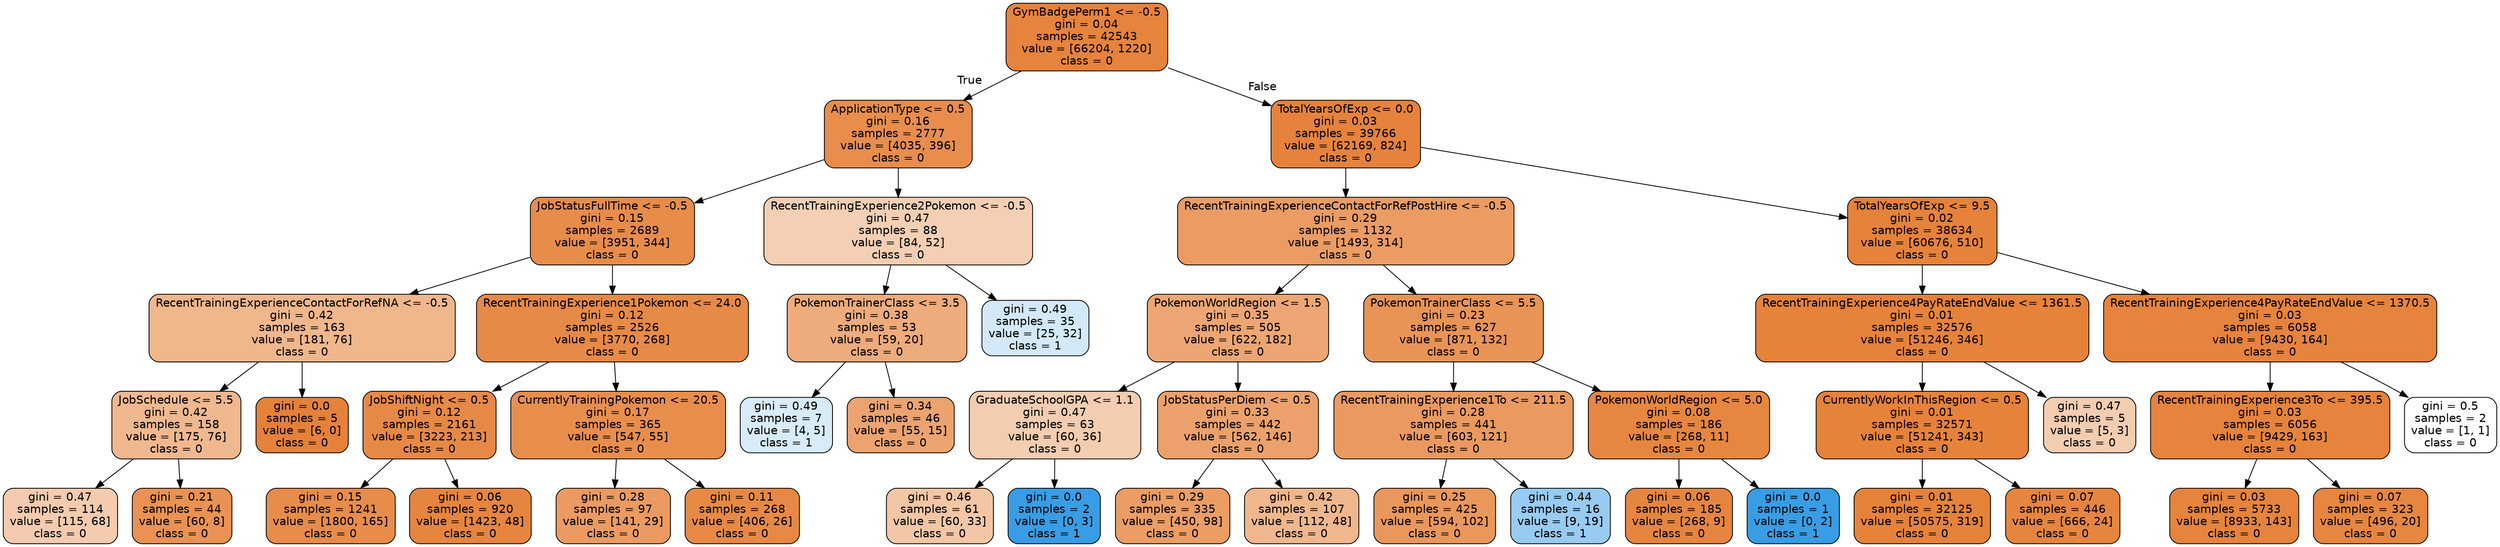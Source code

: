 digraph Tree {
node [shape=box, style="filled, rounded", color="black", fontname=helvetica] ;
edge [fontname=helvetica] ;
0 [label="GymBadgePerm1 <= -0.5\ngini = 0.04\nsamples = 42543\nvalue = [66204, 1220]\nclass = 0", fillcolor="#e58139fa"] ;
1 [label="ApplicationType <= 0.5\ngini = 0.16\nsamples = 2777\nvalue = [4035, 396]\nclass = 0", fillcolor="#e58139e6"] ;
0 -> 1 [labeldistance=2.5, labelangle=45, headlabel="True"] ;
2 [label="JobStatusFullTime <= -0.5\ngini = 0.15\nsamples = 2689\nvalue = [3951, 344]\nclass = 0", fillcolor="#e58139e9"] ;
1 -> 2 ;
3 [label="RecentTrainingExperienceContactForRefNA <= -0.5\ngini = 0.42\nsamples = 163\nvalue = [181, 76]\nclass = 0", fillcolor="#e5813994"] ;
2 -> 3 ;
4 [label="JobSchedule <= 5.5\ngini = 0.42\nsamples = 158\nvalue = [175, 76]\nclass = 0", fillcolor="#e5813990"] ;
3 -> 4 ;
5 [label="gini = 0.47\nsamples = 114\nvalue = [115, 68]\nclass = 0", fillcolor="#e5813968"] ;
4 -> 5 ;
6 [label="gini = 0.21\nsamples = 44\nvalue = [60, 8]\nclass = 0", fillcolor="#e58139dd"] ;
4 -> 6 ;
7 [label="gini = 0.0\nsamples = 5\nvalue = [6, 0]\nclass = 0", fillcolor="#e58139ff"] ;
3 -> 7 ;
8 [label="RecentTrainingExperience1Pokemon <= 24.0\ngini = 0.12\nsamples = 2526\nvalue = [3770, 268]\nclass = 0", fillcolor="#e58139ed"] ;
2 -> 8 ;
9 [label="JobShiftNight <= 0.5\ngini = 0.12\nsamples = 2161\nvalue = [3223, 213]\nclass = 0", fillcolor="#e58139ee"] ;
8 -> 9 ;
10 [label="gini = 0.15\nsamples = 1241\nvalue = [1800, 165]\nclass = 0", fillcolor="#e58139e8"] ;
9 -> 10 ;
11 [label="gini = 0.06\nsamples = 920\nvalue = [1423, 48]\nclass = 0", fillcolor="#e58139f6"] ;
9 -> 11 ;
12 [label="CurrentlyTrainingPokemon <= 20.5\ngini = 0.17\nsamples = 365\nvalue = [547, 55]\nclass = 0", fillcolor="#e58139e5"] ;
8 -> 12 ;
13 [label="gini = 0.28\nsamples = 97\nvalue = [141, 29]\nclass = 0", fillcolor="#e58139cb"] ;
12 -> 13 ;
14 [label="gini = 0.11\nsamples = 268\nvalue = [406, 26]\nclass = 0", fillcolor="#e58139ef"] ;
12 -> 14 ;
15 [label="RecentTrainingExperience2Pokemon <= -0.5\ngini = 0.47\nsamples = 88\nvalue = [84, 52]\nclass = 0", fillcolor="#e5813961"] ;
1 -> 15 ;
16 [label="PokemonTrainerClass <= 3.5\ngini = 0.38\nsamples = 53\nvalue = [59, 20]\nclass = 0", fillcolor="#e58139a9"] ;
15 -> 16 ;
17 [label="gini = 0.49\nsamples = 7\nvalue = [4, 5]\nclass = 1", fillcolor="#399de533"] ;
16 -> 17 ;
18 [label="gini = 0.34\nsamples = 46\nvalue = [55, 15]\nclass = 0", fillcolor="#e58139b9"] ;
16 -> 18 ;
19 [label="gini = 0.49\nsamples = 35\nvalue = [25, 32]\nclass = 1", fillcolor="#399de538"] ;
15 -> 19 ;
20 [label="TotalYearsOfExp <= 0.0\ngini = 0.03\nsamples = 39766\nvalue = [62169, 824]\nclass = 0", fillcolor="#e58139fc"] ;
0 -> 20 [labeldistance=2.5, labelangle=-45, headlabel="False"] ;
21 [label="RecentTrainingExperienceContactForRefPostHire <= -0.5\ngini = 0.29\nsamples = 1132\nvalue = [1493, 314]\nclass = 0", fillcolor="#e58139c9"] ;
20 -> 21 ;
22 [label="PokemonWorldRegion <= 1.5\ngini = 0.35\nsamples = 505\nvalue = [622, 182]\nclass = 0", fillcolor="#e58139b4"] ;
21 -> 22 ;
23 [label="GraduateSchoolGPA <= 1.1\ngini = 0.47\nsamples = 63\nvalue = [60, 36]\nclass = 0", fillcolor="#e5813966"] ;
22 -> 23 ;
24 [label="gini = 0.46\nsamples = 61\nvalue = [60, 33]\nclass = 0", fillcolor="#e5813973"] ;
23 -> 24 ;
25 [label="gini = 0.0\nsamples = 2\nvalue = [0, 3]\nclass = 1", fillcolor="#399de5ff"] ;
23 -> 25 ;
26 [label="JobStatusPerDiem <= 0.5\ngini = 0.33\nsamples = 442\nvalue = [562, 146]\nclass = 0", fillcolor="#e58139bd"] ;
22 -> 26 ;
27 [label="gini = 0.29\nsamples = 335\nvalue = [450, 98]\nclass = 0", fillcolor="#e58139c7"] ;
26 -> 27 ;
28 [label="gini = 0.42\nsamples = 107\nvalue = [112, 48]\nclass = 0", fillcolor="#e5813992"] ;
26 -> 28 ;
29 [label="PokemonTrainerClass <= 5.5\ngini = 0.23\nsamples = 627\nvalue = [871, 132]\nclass = 0", fillcolor="#e58139d8"] ;
21 -> 29 ;
30 [label="RecentTrainingExperience1To <= 211.5\ngini = 0.28\nsamples = 441\nvalue = [603, 121]\nclass = 0", fillcolor="#e58139cc"] ;
29 -> 30 ;
31 [label="gini = 0.25\nsamples = 425\nvalue = [594, 102]\nclass = 0", fillcolor="#e58139d3"] ;
30 -> 31 ;
32 [label="gini = 0.44\nsamples = 16\nvalue = [9, 19]\nclass = 1", fillcolor="#399de586"] ;
30 -> 32 ;
33 [label="PokemonWorldRegion <= 5.0\ngini = 0.08\nsamples = 186\nvalue = [268, 11]\nclass = 0", fillcolor="#e58139f5"] ;
29 -> 33 ;
34 [label="gini = 0.06\nsamples = 185\nvalue = [268, 9]\nclass = 0", fillcolor="#e58139f6"] ;
33 -> 34 ;
35 [label="gini = 0.0\nsamples = 1\nvalue = [0, 2]\nclass = 1", fillcolor="#399de5ff"] ;
33 -> 35 ;
36 [label="TotalYearsOfExp <= 9.5\ngini = 0.02\nsamples = 38634\nvalue = [60676, 510]\nclass = 0", fillcolor="#e58139fd"] ;
20 -> 36 ;
37 [label="RecentTrainingExperience4PayRateEndValue <= 1361.5\ngini = 0.01\nsamples = 32576\nvalue = [51246, 346]\nclass = 0", fillcolor="#e58139fd"] ;
36 -> 37 ;
38 [label="CurrentlyWorkInThisRegion <= 0.5\ngini = 0.01\nsamples = 32571\nvalue = [51241, 343]\nclass = 0", fillcolor="#e58139fd"] ;
37 -> 38 ;
39 [label="gini = 0.01\nsamples = 32125\nvalue = [50575, 319]\nclass = 0", fillcolor="#e58139fd"] ;
38 -> 39 ;
40 [label="gini = 0.07\nsamples = 446\nvalue = [666, 24]\nclass = 0", fillcolor="#e58139f6"] ;
38 -> 40 ;
41 [label="gini = 0.47\nsamples = 5\nvalue = [5, 3]\nclass = 0", fillcolor="#e5813966"] ;
37 -> 41 ;
42 [label="RecentTrainingExperience4PayRateEndValue <= 1370.5\ngini = 0.03\nsamples = 6058\nvalue = [9430, 164]\nclass = 0", fillcolor="#e58139fb"] ;
36 -> 42 ;
43 [label="RecentTrainingExperience3To <= 395.5\ngini = 0.03\nsamples = 6056\nvalue = [9429, 163]\nclass = 0", fillcolor="#e58139fb"] ;
42 -> 43 ;
44 [label="gini = 0.03\nsamples = 5733\nvalue = [8933, 143]\nclass = 0", fillcolor="#e58139fb"] ;
43 -> 44 ;
45 [label="gini = 0.07\nsamples = 323\nvalue = [496, 20]\nclass = 0", fillcolor="#e58139f5"] ;
43 -> 45 ;
46 [label="gini = 0.5\nsamples = 2\nvalue = [1, 1]\nclass = 0", fillcolor="#e5813900"] ;
42 -> 46 ;
}